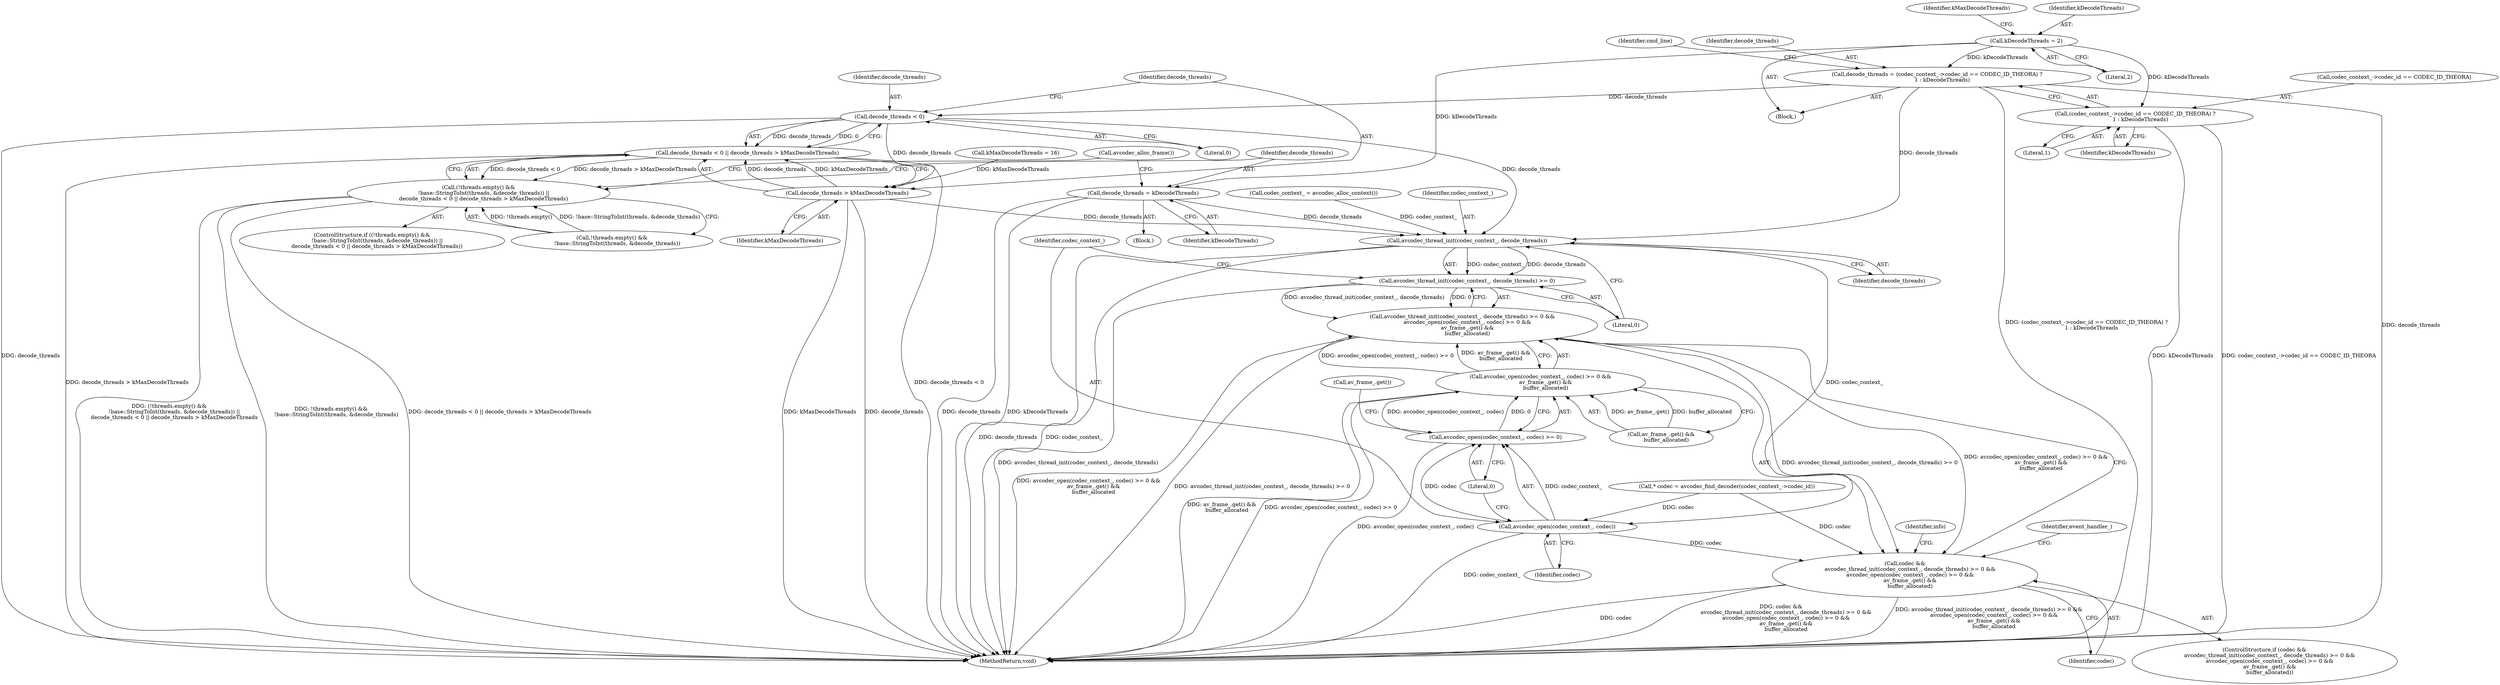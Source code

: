 digraph "0_Chrome_d304b5ec1b16766ea2cb552a27dc14df848d6a0e@API" {
"1000107" [label="(Call,kDecodeThreads = 2)"];
"1000193" [label="(Call,decode_threads = (codec_context_->codec_id == CODEC_ID_THEORA) ?\n      1 : kDecodeThreads)"];
"1000219" [label="(Call,decode_threads < 0)"];
"1000218" [label="(Call,decode_threads < 0 || decode_threads > kMaxDecodeThreads)"];
"1000209" [label="(Call,(!threads.empty() &&\n      !base::StringToInt(threads, &decode_threads)) ||\n      decode_threads < 0 || decode_threads > kMaxDecodeThreads)"];
"1000222" [label="(Call,decode_threads > kMaxDecodeThreads)"];
"1000310" [label="(Call,avcodec_thread_init(codec_context_, decode_threads))"];
"1000309" [label="(Call,avcodec_thread_init(codec_context_, decode_threads) >= 0)"];
"1000308" [label="(Call,avcodec_thread_init(codec_context_, decode_threads) >= 0 &&\n      avcodec_open(codec_context_, codec) >= 0 &&\n      av_frame_.get() &&\n      buffer_allocated)"];
"1000306" [label="(Call,codec &&\n      avcodec_thread_init(codec_context_, decode_threads) >= 0 &&\n      avcodec_open(codec_context_, codec) >= 0 &&\n      av_frame_.get() &&\n      buffer_allocated)"];
"1000316" [label="(Call,avcodec_open(codec_context_, codec))"];
"1000315" [label="(Call,avcodec_open(codec_context_, codec) >= 0)"];
"1000314" [label="(Call,avcodec_open(codec_context_, codec) >= 0 &&\n      av_frame_.get() &&\n      buffer_allocated)"];
"1000195" [label="(Call,(codec_context_->codec_id == CODEC_ID_THEORA) ?\n      1 : kDecodeThreads)"];
"1000226" [label="(Call,decode_threads = kDecodeThreads)"];
"1000306" [label="(Call,codec &&\n      avcodec_thread_init(codec_context_, decode_threads) >= 0 &&\n      avcodec_open(codec_context_, codec) >= 0 &&\n      av_frame_.get() &&\n      buffer_allocated)"];
"1000334" [label="(MethodReturn,void)"];
"1000193" [label="(Call,decode_threads = (codec_context_->codec_id == CODEC_ID_THEORA) ?\n      1 : kDecodeThreads)"];
"1000219" [label="(Call,decode_threads < 0)"];
"1000218" [label="(Call,decode_threads < 0 || decode_threads > kMaxDecodeThreads)"];
"1000314" [label="(Call,avcodec_open(codec_context_, codec) >= 0 &&\n      av_frame_.get() &&\n      buffer_allocated)"];
"1000321" [label="(Call,av_frame_.get())"];
"1000111" [label="(Call,kMaxDecodeThreads = 16)"];
"1000310" [label="(Call,avcodec_thread_init(codec_context_, decode_threads))"];
"1000311" [label="(Identifier,codec_context_)"];
"1000114" [label="(Call,codec_context_ = avcodec_alloc_context())"];
"1000317" [label="(Identifier,codec_context_)"];
"1000202" [label="(Identifier,kDecodeThreads)"];
"1000208" [label="(ControlStructure,if ((!threads.empty() &&\n      !base::StringToInt(threads, &decode_threads)) ||\n      decode_threads < 0 || decode_threads > kMaxDecodeThreads))"];
"1000320" [label="(Call,av_frame_.get() &&\n      buffer_allocated)"];
"1000307" [label="(Identifier,codec)"];
"1000105" [label="(Block,)"];
"1000230" [label="(Call,avcodec_alloc_frame())"];
"1000224" [label="(Identifier,kMaxDecodeThreads)"];
"1000201" [label="(Literal,1)"];
"1000210" [label="(Call,!threads.empty() &&\n      !base::StringToInt(threads, &decode_threads))"];
"1000312" [label="(Identifier,decode_threads)"];
"1000326" [label="(Identifier,info)"];
"1000313" [label="(Literal,0)"];
"1000220" [label="(Identifier,decode_threads)"];
"1000226" [label="(Call,decode_threads = kDecodeThreads)"];
"1000186" [label="(Call,* codec = avcodec_find_decoder(codec_context_->codec_id))"];
"1000315" [label="(Call,avcodec_open(codec_context_, codec) >= 0)"];
"1000308" [label="(Call,avcodec_thread_init(codec_context_, decode_threads) >= 0 &&\n      avcodec_open(codec_context_, codec) >= 0 &&\n      av_frame_.get() &&\n      buffer_allocated)"];
"1000222" [label="(Call,decode_threads > kMaxDecodeThreads)"];
"1000209" [label="(Call,(!threads.empty() &&\n      !base::StringToInt(threads, &decode_threads)) ||\n      decode_threads < 0 || decode_threads > kMaxDecodeThreads)"];
"1000228" [label="(Identifier,kDecodeThreads)"];
"1000107" [label="(Call,kDecodeThreads = 2)"];
"1000227" [label="(Identifier,decode_threads)"];
"1000196" [label="(Call,codec_context_->codec_id == CODEC_ID_THEORA)"];
"1000223" [label="(Identifier,decode_threads)"];
"1000109" [label="(Literal,2)"];
"1000330" [label="(Identifier,event_handler_)"];
"1000318" [label="(Identifier,codec)"];
"1000319" [label="(Literal,0)"];
"1000225" [label="(Block,)"];
"1000205" [label="(Identifier,cmd_line)"];
"1000112" [label="(Identifier,kMaxDecodeThreads)"];
"1000195" [label="(Call,(codec_context_->codec_id == CODEC_ID_THEORA) ?\n      1 : kDecodeThreads)"];
"1000305" [label="(ControlStructure,if (codec &&\n      avcodec_thread_init(codec_context_, decode_threads) >= 0 &&\n      avcodec_open(codec_context_, codec) >= 0 &&\n      av_frame_.get() &&\n      buffer_allocated))"];
"1000108" [label="(Identifier,kDecodeThreads)"];
"1000221" [label="(Literal,0)"];
"1000316" [label="(Call,avcodec_open(codec_context_, codec))"];
"1000194" [label="(Identifier,decode_threads)"];
"1000309" [label="(Call,avcodec_thread_init(codec_context_, decode_threads) >= 0)"];
"1000107" -> "1000105"  [label="AST: "];
"1000107" -> "1000109"  [label="CFG: "];
"1000108" -> "1000107"  [label="AST: "];
"1000109" -> "1000107"  [label="AST: "];
"1000112" -> "1000107"  [label="CFG: "];
"1000107" -> "1000193"  [label="DDG: kDecodeThreads"];
"1000107" -> "1000195"  [label="DDG: kDecodeThreads"];
"1000107" -> "1000226"  [label="DDG: kDecodeThreads"];
"1000193" -> "1000105"  [label="AST: "];
"1000193" -> "1000195"  [label="CFG: "];
"1000194" -> "1000193"  [label="AST: "];
"1000195" -> "1000193"  [label="AST: "];
"1000205" -> "1000193"  [label="CFG: "];
"1000193" -> "1000334"  [label="DDG: decode_threads"];
"1000193" -> "1000334"  [label="DDG: (codec_context_->codec_id == CODEC_ID_THEORA) ?\n      1 : kDecodeThreads"];
"1000193" -> "1000219"  [label="DDG: decode_threads"];
"1000193" -> "1000310"  [label="DDG: decode_threads"];
"1000219" -> "1000218"  [label="AST: "];
"1000219" -> "1000221"  [label="CFG: "];
"1000220" -> "1000219"  [label="AST: "];
"1000221" -> "1000219"  [label="AST: "];
"1000223" -> "1000219"  [label="CFG: "];
"1000218" -> "1000219"  [label="CFG: "];
"1000219" -> "1000334"  [label="DDG: decode_threads"];
"1000219" -> "1000218"  [label="DDG: decode_threads"];
"1000219" -> "1000218"  [label="DDG: 0"];
"1000219" -> "1000222"  [label="DDG: decode_threads"];
"1000219" -> "1000310"  [label="DDG: decode_threads"];
"1000218" -> "1000209"  [label="AST: "];
"1000218" -> "1000222"  [label="CFG: "];
"1000222" -> "1000218"  [label="AST: "];
"1000209" -> "1000218"  [label="CFG: "];
"1000218" -> "1000334"  [label="DDG: decode_threads < 0"];
"1000218" -> "1000334"  [label="DDG: decode_threads > kMaxDecodeThreads"];
"1000218" -> "1000209"  [label="DDG: decode_threads < 0"];
"1000218" -> "1000209"  [label="DDG: decode_threads > kMaxDecodeThreads"];
"1000222" -> "1000218"  [label="DDG: decode_threads"];
"1000222" -> "1000218"  [label="DDG: kMaxDecodeThreads"];
"1000209" -> "1000208"  [label="AST: "];
"1000209" -> "1000210"  [label="CFG: "];
"1000210" -> "1000209"  [label="AST: "];
"1000227" -> "1000209"  [label="CFG: "];
"1000230" -> "1000209"  [label="CFG: "];
"1000209" -> "1000334"  [label="DDG: (!threads.empty() &&\n      !base::StringToInt(threads, &decode_threads)) ||\n      decode_threads < 0 || decode_threads > kMaxDecodeThreads"];
"1000209" -> "1000334"  [label="DDG: !threads.empty() &&\n      !base::StringToInt(threads, &decode_threads)"];
"1000209" -> "1000334"  [label="DDG: decode_threads < 0 || decode_threads > kMaxDecodeThreads"];
"1000210" -> "1000209"  [label="DDG: !threads.empty()"];
"1000210" -> "1000209"  [label="DDG: !base::StringToInt(threads, &decode_threads)"];
"1000222" -> "1000224"  [label="CFG: "];
"1000223" -> "1000222"  [label="AST: "];
"1000224" -> "1000222"  [label="AST: "];
"1000222" -> "1000334"  [label="DDG: decode_threads"];
"1000222" -> "1000334"  [label="DDG: kMaxDecodeThreads"];
"1000111" -> "1000222"  [label="DDG: kMaxDecodeThreads"];
"1000222" -> "1000310"  [label="DDG: decode_threads"];
"1000310" -> "1000309"  [label="AST: "];
"1000310" -> "1000312"  [label="CFG: "];
"1000311" -> "1000310"  [label="AST: "];
"1000312" -> "1000310"  [label="AST: "];
"1000313" -> "1000310"  [label="CFG: "];
"1000310" -> "1000334"  [label="DDG: decode_threads"];
"1000310" -> "1000334"  [label="DDG: codec_context_"];
"1000310" -> "1000309"  [label="DDG: codec_context_"];
"1000310" -> "1000309"  [label="DDG: decode_threads"];
"1000114" -> "1000310"  [label="DDG: codec_context_"];
"1000226" -> "1000310"  [label="DDG: decode_threads"];
"1000310" -> "1000316"  [label="DDG: codec_context_"];
"1000309" -> "1000308"  [label="AST: "];
"1000309" -> "1000313"  [label="CFG: "];
"1000313" -> "1000309"  [label="AST: "];
"1000317" -> "1000309"  [label="CFG: "];
"1000308" -> "1000309"  [label="CFG: "];
"1000309" -> "1000334"  [label="DDG: avcodec_thread_init(codec_context_, decode_threads)"];
"1000309" -> "1000308"  [label="DDG: avcodec_thread_init(codec_context_, decode_threads)"];
"1000309" -> "1000308"  [label="DDG: 0"];
"1000308" -> "1000306"  [label="AST: "];
"1000308" -> "1000314"  [label="CFG: "];
"1000314" -> "1000308"  [label="AST: "];
"1000306" -> "1000308"  [label="CFG: "];
"1000308" -> "1000334"  [label="DDG: avcodec_thread_init(codec_context_, decode_threads) >= 0"];
"1000308" -> "1000334"  [label="DDG: avcodec_open(codec_context_, codec) >= 0 &&\n      av_frame_.get() &&\n      buffer_allocated"];
"1000308" -> "1000306"  [label="DDG: avcodec_thread_init(codec_context_, decode_threads) >= 0"];
"1000308" -> "1000306"  [label="DDG: avcodec_open(codec_context_, codec) >= 0 &&\n      av_frame_.get() &&\n      buffer_allocated"];
"1000314" -> "1000308"  [label="DDG: avcodec_open(codec_context_, codec) >= 0"];
"1000314" -> "1000308"  [label="DDG: av_frame_.get() &&\n      buffer_allocated"];
"1000306" -> "1000305"  [label="AST: "];
"1000306" -> "1000307"  [label="CFG: "];
"1000307" -> "1000306"  [label="AST: "];
"1000326" -> "1000306"  [label="CFG: "];
"1000330" -> "1000306"  [label="CFG: "];
"1000306" -> "1000334"  [label="DDG: codec"];
"1000306" -> "1000334"  [label="DDG: codec &&\n      avcodec_thread_init(codec_context_, decode_threads) >= 0 &&\n      avcodec_open(codec_context_, codec) >= 0 &&\n      av_frame_.get() &&\n      buffer_allocated"];
"1000306" -> "1000334"  [label="DDG: avcodec_thread_init(codec_context_, decode_threads) >= 0 &&\n      avcodec_open(codec_context_, codec) >= 0 &&\n      av_frame_.get() &&\n      buffer_allocated"];
"1000186" -> "1000306"  [label="DDG: codec"];
"1000316" -> "1000306"  [label="DDG: codec"];
"1000316" -> "1000315"  [label="AST: "];
"1000316" -> "1000318"  [label="CFG: "];
"1000317" -> "1000316"  [label="AST: "];
"1000318" -> "1000316"  [label="AST: "];
"1000319" -> "1000316"  [label="CFG: "];
"1000316" -> "1000334"  [label="DDG: codec_context_"];
"1000316" -> "1000315"  [label="DDG: codec_context_"];
"1000316" -> "1000315"  [label="DDG: codec"];
"1000186" -> "1000316"  [label="DDG: codec"];
"1000315" -> "1000314"  [label="AST: "];
"1000315" -> "1000319"  [label="CFG: "];
"1000319" -> "1000315"  [label="AST: "];
"1000321" -> "1000315"  [label="CFG: "];
"1000314" -> "1000315"  [label="CFG: "];
"1000315" -> "1000334"  [label="DDG: avcodec_open(codec_context_, codec)"];
"1000315" -> "1000314"  [label="DDG: avcodec_open(codec_context_, codec)"];
"1000315" -> "1000314"  [label="DDG: 0"];
"1000314" -> "1000320"  [label="CFG: "];
"1000320" -> "1000314"  [label="AST: "];
"1000314" -> "1000334"  [label="DDG: avcodec_open(codec_context_, codec) >= 0"];
"1000314" -> "1000334"  [label="DDG: av_frame_.get() &&\n      buffer_allocated"];
"1000320" -> "1000314"  [label="DDG: av_frame_.get()"];
"1000320" -> "1000314"  [label="DDG: buffer_allocated"];
"1000195" -> "1000201"  [label="CFG: "];
"1000195" -> "1000202"  [label="CFG: "];
"1000196" -> "1000195"  [label="AST: "];
"1000201" -> "1000195"  [label="AST: "];
"1000202" -> "1000195"  [label="AST: "];
"1000195" -> "1000334"  [label="DDG: codec_context_->codec_id == CODEC_ID_THEORA"];
"1000195" -> "1000334"  [label="DDG: kDecodeThreads"];
"1000226" -> "1000225"  [label="AST: "];
"1000226" -> "1000228"  [label="CFG: "];
"1000227" -> "1000226"  [label="AST: "];
"1000228" -> "1000226"  [label="AST: "];
"1000230" -> "1000226"  [label="CFG: "];
"1000226" -> "1000334"  [label="DDG: decode_threads"];
"1000226" -> "1000334"  [label="DDG: kDecodeThreads"];
}
